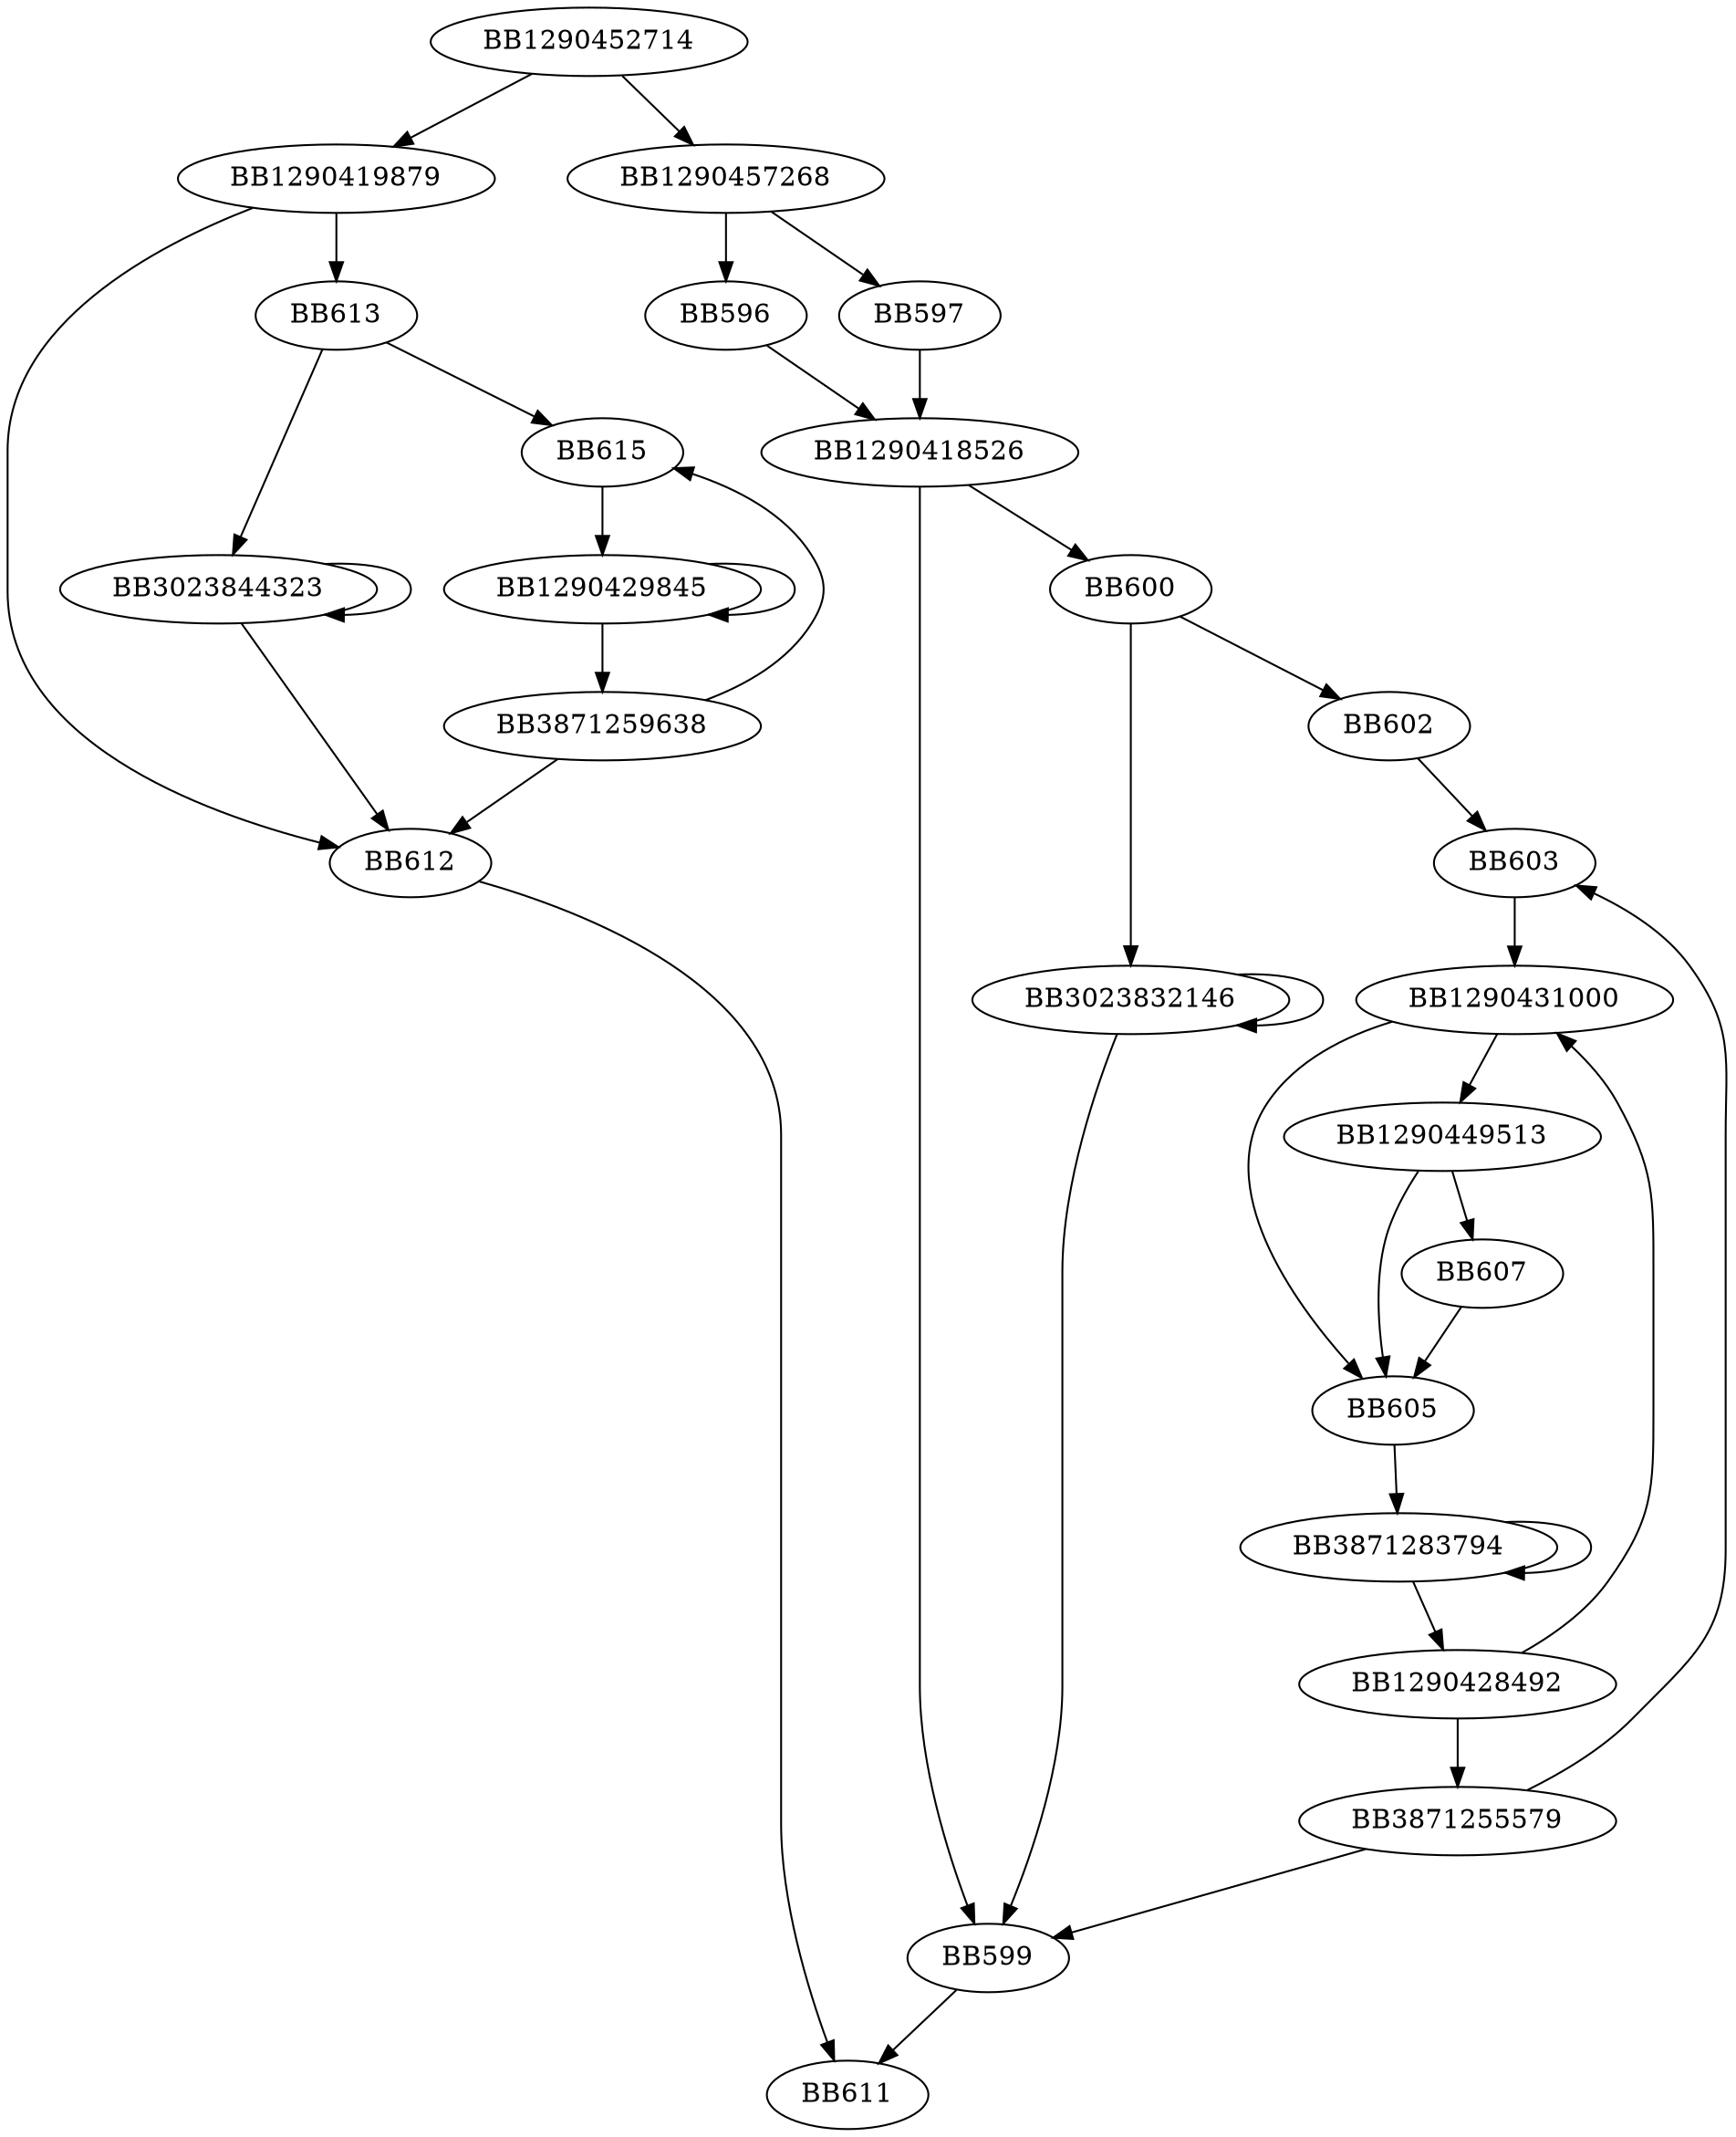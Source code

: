 digraph G{
	BB1290452714->BB1290419879;
	BB1290452714->BB1290457268;
	BB1290457268->BB596;
	BB1290457268->BB597;
	BB597->BB1290418526;
	BB596->BB1290418526;
	BB1290418526->BB599;
	BB1290418526->BB600;
	BB600->BB3023832146;
	BB600->BB602;
	BB602->BB603;
	BB603->BB1290431000;
	BB1290431000->BB605;
	BB1290431000->BB1290449513;
	BB1290449513->BB605;
	BB1290449513->BB607;
	BB607->BB605;
	BB605->BB3871283794;
	BB3871283794->BB3871283794;
	BB3871283794->BB1290428492;
	BB1290428492->BB1290431000;
	BB1290428492->BB3871255579;
	BB3871255579->BB599;
	BB3871255579->BB603;
	BB3023832146->BB599;
	BB3023832146->BB3023832146;
	BB599->BB611;
	BB1290419879->BB612;
	BB1290419879->BB613;
	BB613->BB3023844323;
	BB613->BB615;
	BB615->BB1290429845;
	BB1290429845->BB1290429845;
	BB1290429845->BB3871259638;
	BB3871259638->BB612;
	BB3871259638->BB615;
	BB3023844323->BB612;
	BB3023844323->BB3023844323;
	BB612->BB611;
}
